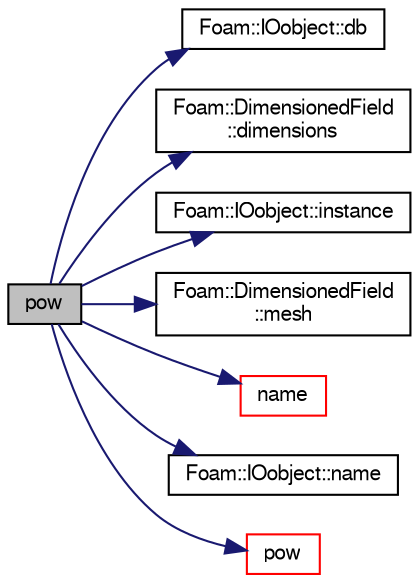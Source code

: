 digraph "pow"
{
  bgcolor="transparent";
  edge [fontname="FreeSans",fontsize="10",labelfontname="FreeSans",labelfontsize="10"];
  node [fontname="FreeSans",fontsize="10",shape=record];
  rankdir="LR";
  Node68291 [label="pow",height=0.2,width=0.4,color="black", fillcolor="grey75", style="filled", fontcolor="black"];
  Node68291 -> Node68292 [color="midnightblue",fontsize="10",style="solid",fontname="FreeSans"];
  Node68292 [label="Foam::IOobject::db",height=0.2,width=0.4,color="black",URL="$a26142.html#a65cc75d9f80b1df5c3184fb2274a97f1",tooltip="Return the local objectRegistry. "];
  Node68291 -> Node68293 [color="midnightblue",fontsize="10",style="solid",fontname="FreeSans"];
  Node68293 [label="Foam::DimensionedField\l::dimensions",height=0.2,width=0.4,color="black",URL="$a26390.html#a66989c1e0666e0d0c93a2056ce75599e",tooltip="Return dimensions. "];
  Node68291 -> Node68294 [color="midnightblue",fontsize="10",style="solid",fontname="FreeSans"];
  Node68294 [label="Foam::IOobject::instance",height=0.2,width=0.4,color="black",URL="$a26142.html#acac6de003b420b848571b5064e50ed89"];
  Node68291 -> Node68295 [color="midnightblue",fontsize="10",style="solid",fontname="FreeSans"];
  Node68295 [label="Foam::DimensionedField\l::mesh",height=0.2,width=0.4,color="black",URL="$a26390.html#a8f1110830348a1448a14ab5e3cf47e3b",tooltip="Return mesh. "];
  Node68291 -> Node68296 [color="midnightblue",fontsize="10",style="solid",fontname="FreeSans"];
  Node68296 [label="name",height=0.2,width=0.4,color="red",URL="$a21124.html#adcb0df2bd4953cb6bb390272d8263c3a",tooltip="Return a string representation of a complex. "];
  Node68291 -> Node68299 [color="midnightblue",fontsize="10",style="solid",fontname="FreeSans"];
  Node68299 [label="Foam::IOobject::name",height=0.2,width=0.4,color="black",URL="$a26142.html#acc80e00a8ac919288fb55bd14cc88bf6",tooltip="Return name. "];
  Node68291 -> Node68300 [color="midnightblue",fontsize="10",style="solid",fontname="FreeSans"];
  Node68300 [label="pow",height=0.2,width=0.4,color="red",URL="$a21124.html#a7500c8e9d27a442adc75e287de074c7c"];
}

